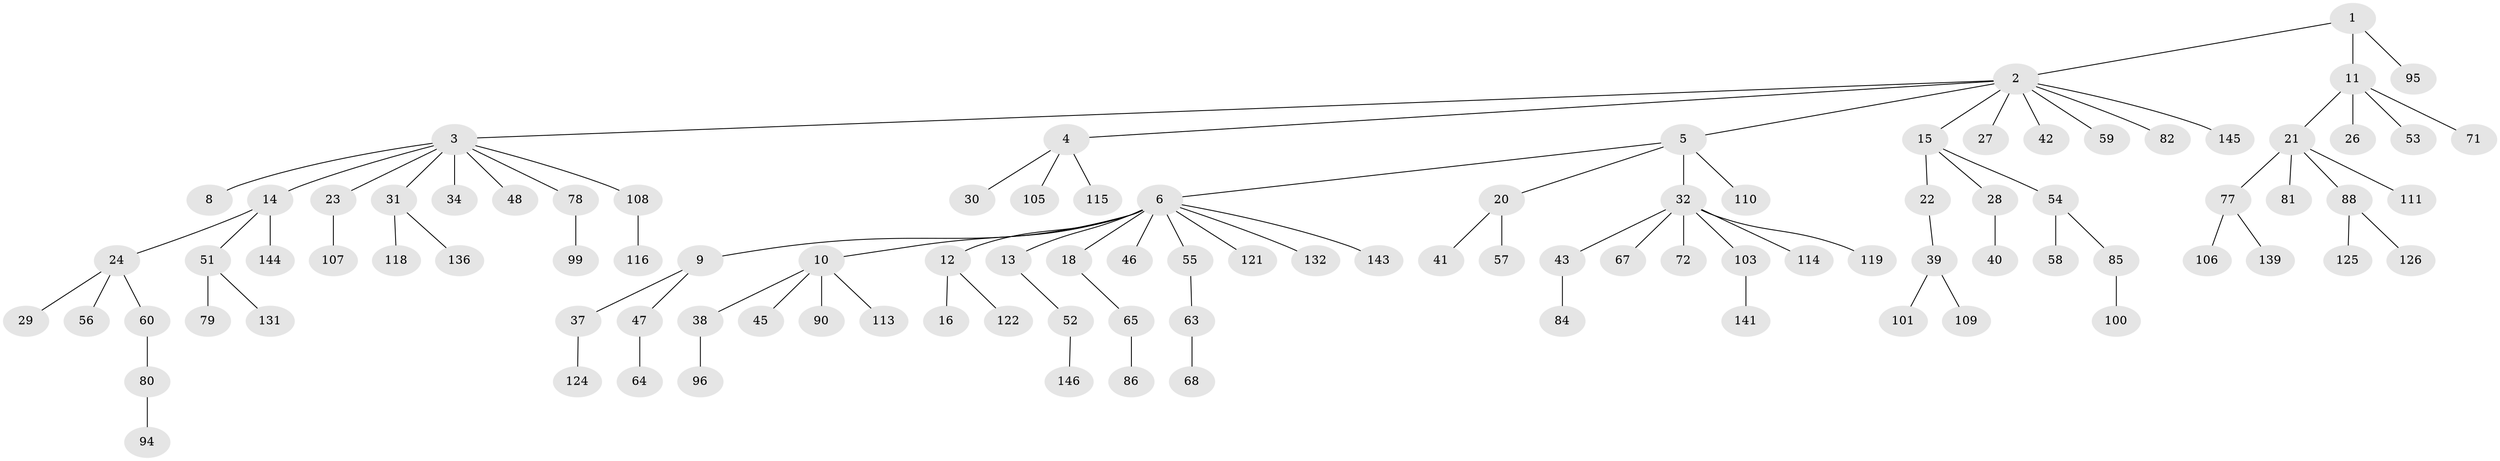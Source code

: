 // Generated by graph-tools (version 1.1) at 2025/24/03/03/25 07:24:05]
// undirected, 102 vertices, 101 edges
graph export_dot {
graph [start="1"]
  node [color=gray90,style=filled];
  1 [super="+92"];
  2 [super="+19"];
  3 [super="+17"];
  4 [super="+137"];
  5 [super="+7"];
  6 [super="+49"];
  8 [super="+91"];
  9 [super="+35"];
  10 [super="+50"];
  11 [super="+33"];
  12 [super="+129"];
  13 [super="+97"];
  14 [super="+138"];
  15 [super="+66"];
  16;
  18 [super="+25"];
  20 [super="+44"];
  21 [super="+69"];
  22;
  23 [super="+83"];
  24;
  26;
  27;
  28;
  29 [super="+112"];
  30;
  31 [super="+36"];
  32 [super="+62"];
  34;
  37;
  38 [super="+61"];
  39 [super="+93"];
  40;
  41 [super="+147"];
  42;
  43;
  45;
  46;
  47;
  48;
  51 [super="+73"];
  52 [super="+70"];
  53 [super="+135"];
  54 [super="+102"];
  55 [super="+76"];
  56;
  57;
  58;
  59;
  60;
  63;
  64 [super="+104"];
  65 [super="+75"];
  67 [super="+74"];
  68 [super="+140"];
  71;
  72 [super="+98"];
  77 [super="+87"];
  78;
  79;
  80 [super="+89"];
  81;
  82;
  84 [super="+128"];
  85 [super="+123"];
  86;
  88;
  90;
  94;
  95 [super="+142"];
  96;
  99;
  100 [super="+134"];
  101 [super="+120"];
  103 [super="+117"];
  105 [super="+130"];
  106 [super="+133"];
  107;
  108;
  109;
  110;
  111;
  113;
  114;
  115;
  116;
  118;
  119;
  121;
  122 [super="+127"];
  124;
  125;
  126;
  131;
  132;
  136;
  139;
  141;
  143;
  144;
  145;
  146;
  1 -- 2;
  1 -- 11;
  1 -- 95;
  2 -- 3;
  2 -- 4;
  2 -- 5;
  2 -- 15;
  2 -- 59;
  2 -- 82;
  2 -- 145;
  2 -- 27;
  2 -- 42;
  3 -- 8;
  3 -- 14;
  3 -- 78;
  3 -- 48;
  3 -- 34;
  3 -- 23;
  3 -- 108;
  3 -- 31;
  4 -- 30;
  4 -- 105;
  4 -- 115;
  5 -- 6;
  5 -- 20;
  5 -- 32;
  5 -- 110;
  6 -- 9;
  6 -- 10;
  6 -- 12;
  6 -- 13;
  6 -- 18;
  6 -- 46;
  6 -- 55;
  6 -- 121;
  6 -- 132;
  6 -- 143;
  9 -- 37;
  9 -- 47;
  10 -- 38;
  10 -- 45;
  10 -- 113;
  10 -- 90;
  11 -- 21;
  11 -- 26;
  11 -- 53;
  11 -- 71;
  12 -- 16;
  12 -- 122;
  13 -- 52;
  14 -- 24;
  14 -- 51;
  14 -- 144;
  15 -- 22;
  15 -- 28;
  15 -- 54;
  18 -- 65;
  20 -- 41;
  20 -- 57;
  21 -- 77;
  21 -- 88;
  21 -- 81;
  21 -- 111;
  22 -- 39;
  23 -- 107;
  24 -- 29;
  24 -- 56;
  24 -- 60;
  28 -- 40;
  31 -- 136;
  31 -- 118;
  32 -- 43;
  32 -- 72;
  32 -- 103;
  32 -- 114;
  32 -- 119;
  32 -- 67;
  37 -- 124;
  38 -- 96;
  39 -- 101;
  39 -- 109;
  43 -- 84;
  47 -- 64;
  51 -- 131;
  51 -- 79;
  52 -- 146;
  54 -- 58;
  54 -- 85;
  55 -- 63;
  60 -- 80;
  63 -- 68;
  65 -- 86;
  77 -- 106;
  77 -- 139;
  78 -- 99;
  80 -- 94;
  85 -- 100;
  88 -- 125;
  88 -- 126;
  103 -- 141;
  108 -- 116;
}
